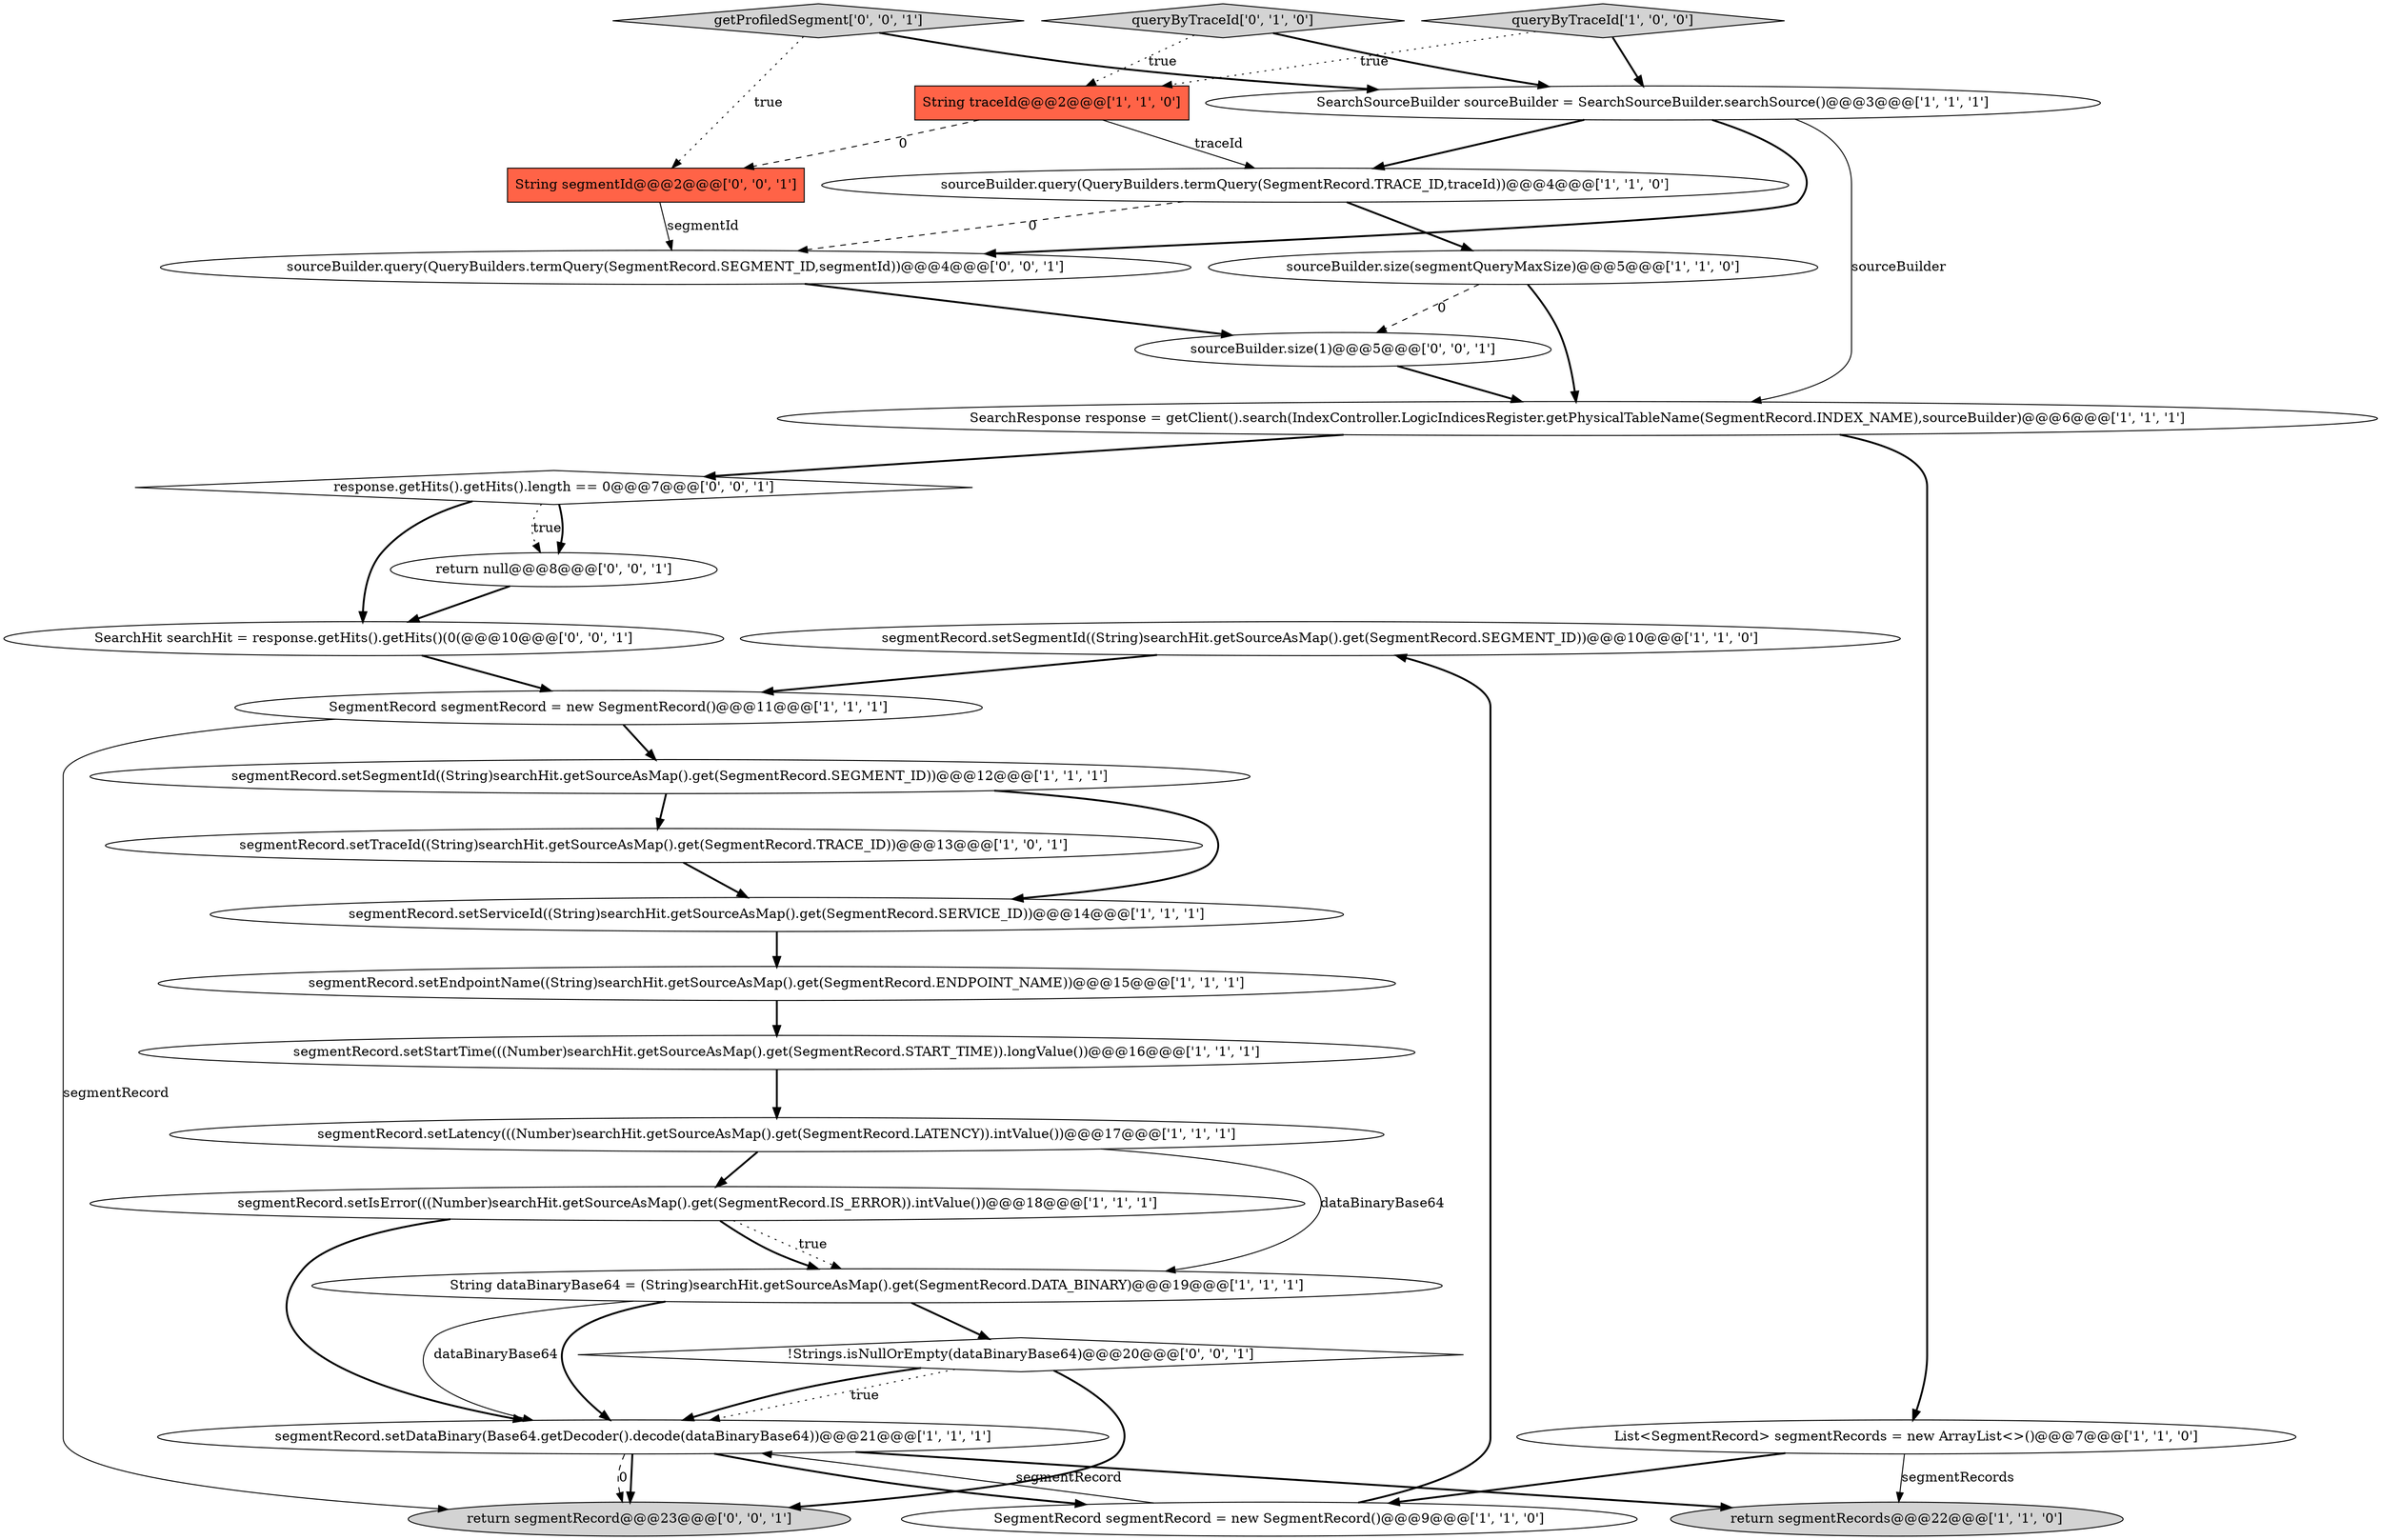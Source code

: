 digraph {
18 [style = filled, label = "segmentRecord.setSegmentId((String)searchHit.getSourceAsMap().get(SegmentRecord.SEGMENT_ID))@@@10@@@['1', '1', '0']", fillcolor = white, shape = ellipse image = "AAA0AAABBB1BBB"];
0 [style = filled, label = "String dataBinaryBase64 = (String)searchHit.getSourceAsMap().get(SegmentRecord.DATA_BINARY)@@@19@@@['1', '1', '1']", fillcolor = white, shape = ellipse image = "AAA0AAABBB1BBB"];
2 [style = filled, label = "segmentRecord.setDataBinary(Base64.getDecoder().decode(dataBinaryBase64))@@@21@@@['1', '1', '1']", fillcolor = white, shape = ellipse image = "AAA0AAABBB1BBB"];
19 [style = filled, label = "segmentRecord.setLatency(((Number)searchHit.getSourceAsMap().get(SegmentRecord.LATENCY)).intValue())@@@17@@@['1', '1', '1']", fillcolor = white, shape = ellipse image = "AAA0AAABBB1BBB"];
21 [style = filled, label = "response.getHits().getHits().length == 0@@@7@@@['0', '0', '1']", fillcolor = white, shape = diamond image = "AAA0AAABBB3BBB"];
9 [style = filled, label = "SearchSourceBuilder sourceBuilder = SearchSourceBuilder.searchSource()@@@3@@@['1', '1', '1']", fillcolor = white, shape = ellipse image = "AAA0AAABBB1BBB"];
12 [style = filled, label = "segmentRecord.setTraceId((String)searchHit.getSourceAsMap().get(SegmentRecord.TRACE_ID))@@@13@@@['1', '0', '1']", fillcolor = white, shape = ellipse image = "AAA0AAABBB1BBB"];
25 [style = filled, label = "getProfiledSegment['0', '0', '1']", fillcolor = lightgray, shape = diamond image = "AAA0AAABBB3BBB"];
1 [style = filled, label = "String traceId@@@2@@@['1', '1', '0']", fillcolor = tomato, shape = box image = "AAA0AAABBB1BBB"];
6 [style = filled, label = "SegmentRecord segmentRecord = new SegmentRecord()@@@11@@@['1', '1', '1']", fillcolor = white, shape = ellipse image = "AAA0AAABBB1BBB"];
8 [style = filled, label = "queryByTraceId['1', '0', '0']", fillcolor = lightgray, shape = diamond image = "AAA0AAABBB1BBB"];
27 [style = filled, label = "sourceBuilder.size(1)@@@5@@@['0', '0', '1']", fillcolor = white, shape = ellipse image = "AAA0AAABBB3BBB"];
10 [style = filled, label = "segmentRecord.setStartTime(((Number)searchHit.getSourceAsMap().get(SegmentRecord.START_TIME)).longValue())@@@16@@@['1', '1', '1']", fillcolor = white, shape = ellipse image = "AAA0AAABBB1BBB"];
29 [style = filled, label = "String segmentId@@@2@@@['0', '0', '1']", fillcolor = tomato, shape = box image = "AAA0AAABBB3BBB"];
24 [style = filled, label = "sourceBuilder.query(QueryBuilders.termQuery(SegmentRecord.SEGMENT_ID,segmentId))@@@4@@@['0', '0', '1']", fillcolor = white, shape = ellipse image = "AAA0AAABBB3BBB"];
3 [style = filled, label = "SearchResponse response = getClient().search(IndexController.LogicIndicesRegister.getPhysicalTableName(SegmentRecord.INDEX_NAME),sourceBuilder)@@@6@@@['1', '1', '1']", fillcolor = white, shape = ellipse image = "AAA0AAABBB1BBB"];
5 [style = filled, label = "segmentRecord.setServiceId((String)searchHit.getSourceAsMap().get(SegmentRecord.SERVICE_ID))@@@14@@@['1', '1', '1']", fillcolor = white, shape = ellipse image = "AAA0AAABBB1BBB"];
13 [style = filled, label = "sourceBuilder.query(QueryBuilders.termQuery(SegmentRecord.TRACE_ID,traceId))@@@4@@@['1', '1', '0']", fillcolor = white, shape = ellipse image = "AAA0AAABBB1BBB"];
15 [style = filled, label = "sourceBuilder.size(segmentQueryMaxSize)@@@5@@@['1', '1', '0']", fillcolor = white, shape = ellipse image = "AAA0AAABBB1BBB"];
7 [style = filled, label = "segmentRecord.setSegmentId((String)searchHit.getSourceAsMap().get(SegmentRecord.SEGMENT_ID))@@@12@@@['1', '1', '1']", fillcolor = white, shape = ellipse image = "AAA0AAABBB1BBB"];
11 [style = filled, label = "return segmentRecords@@@22@@@['1', '1', '0']", fillcolor = lightgray, shape = ellipse image = "AAA0AAABBB1BBB"];
23 [style = filled, label = "SearchHit searchHit = response.getHits().getHits()(0(@@@10@@@['0', '0', '1']", fillcolor = white, shape = ellipse image = "AAA0AAABBB3BBB"];
20 [style = filled, label = "queryByTraceId['0', '1', '0']", fillcolor = lightgray, shape = diamond image = "AAA0AAABBB2BBB"];
22 [style = filled, label = "return null@@@8@@@['0', '0', '1']", fillcolor = white, shape = ellipse image = "AAA0AAABBB3BBB"];
28 [style = filled, label = "return segmentRecord@@@23@@@['0', '0', '1']", fillcolor = lightgray, shape = ellipse image = "AAA0AAABBB3BBB"];
14 [style = filled, label = "List<SegmentRecord> segmentRecords = new ArrayList<>()@@@7@@@['1', '1', '0']", fillcolor = white, shape = ellipse image = "AAA0AAABBB1BBB"];
4 [style = filled, label = "segmentRecord.setEndpointName((String)searchHit.getSourceAsMap().get(SegmentRecord.ENDPOINT_NAME))@@@15@@@['1', '1', '1']", fillcolor = white, shape = ellipse image = "AAA0AAABBB1BBB"];
17 [style = filled, label = "segmentRecord.setIsError(((Number)searchHit.getSourceAsMap().get(SegmentRecord.IS_ERROR)).intValue())@@@18@@@['1', '1', '1']", fillcolor = white, shape = ellipse image = "AAA0AAABBB1BBB"];
16 [style = filled, label = "SegmentRecord segmentRecord = new SegmentRecord()@@@9@@@['1', '1', '0']", fillcolor = white, shape = ellipse image = "AAA0AAABBB1BBB"];
26 [style = filled, label = "!Strings.isNullOrEmpty(dataBinaryBase64)@@@20@@@['0', '0', '1']", fillcolor = white, shape = diamond image = "AAA0AAABBB3BBB"];
14->16 [style = bold, label=""];
4->10 [style = bold, label=""];
17->0 [style = dotted, label="true"];
16->18 [style = bold, label=""];
0->26 [style = bold, label=""];
12->5 [style = bold, label=""];
20->9 [style = bold, label=""];
7->12 [style = bold, label=""];
26->2 [style = dotted, label="true"];
10->19 [style = bold, label=""];
3->14 [style = bold, label=""];
0->2 [style = bold, label=""];
27->3 [style = bold, label=""];
6->28 [style = solid, label="segmentRecord"];
25->9 [style = bold, label=""];
1->29 [style = dashed, label="0"];
19->0 [style = solid, label="dataBinaryBase64"];
0->2 [style = solid, label="dataBinaryBase64"];
21->22 [style = dotted, label="true"];
19->17 [style = bold, label=""];
9->3 [style = solid, label="sourceBuilder"];
25->29 [style = dotted, label="true"];
15->3 [style = bold, label=""];
22->23 [style = bold, label=""];
14->11 [style = solid, label="segmentRecords"];
8->1 [style = dotted, label="true"];
26->2 [style = bold, label=""];
13->24 [style = dashed, label="0"];
7->5 [style = bold, label=""];
17->0 [style = bold, label=""];
20->1 [style = dotted, label="true"];
17->2 [style = bold, label=""];
1->13 [style = solid, label="traceId"];
18->6 [style = bold, label=""];
21->22 [style = bold, label=""];
29->24 [style = solid, label="segmentId"];
23->6 [style = bold, label=""];
5->4 [style = bold, label=""];
16->2 [style = solid, label="segmentRecord"];
2->28 [style = dashed, label="0"];
8->9 [style = bold, label=""];
3->21 [style = bold, label=""];
15->27 [style = dashed, label="0"];
13->15 [style = bold, label=""];
26->28 [style = bold, label=""];
6->7 [style = bold, label=""];
2->28 [style = bold, label=""];
24->27 [style = bold, label=""];
2->11 [style = bold, label=""];
9->24 [style = bold, label=""];
9->13 [style = bold, label=""];
21->23 [style = bold, label=""];
2->16 [style = bold, label=""];
}
